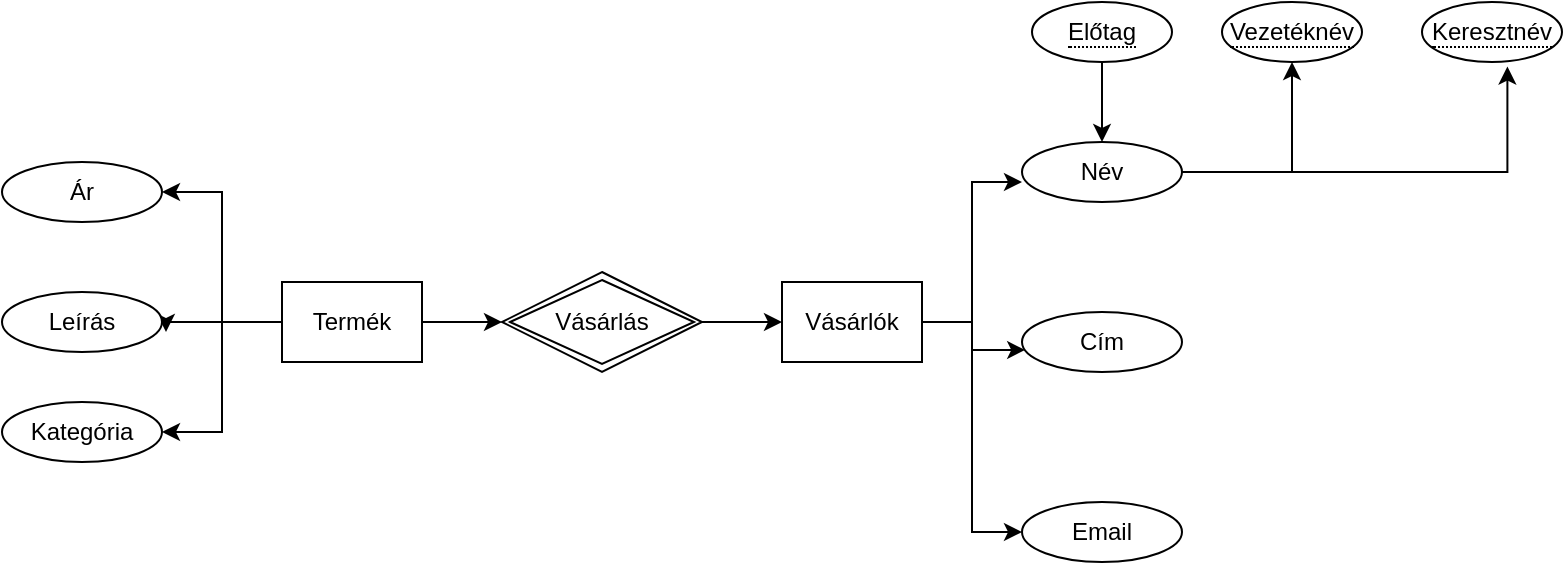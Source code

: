 <mxfile version="14.0.4" type="github">
  <diagram id="R2lEEEUBdFMjLlhIrx00" name="Page-1">
    <mxGraphModel dx="1185" dy="662" grid="1" gridSize="10" guides="1" tooltips="1" connect="1" arrows="1" fold="1" page="1" pageScale="1" pageWidth="850" pageHeight="1100" math="0" shadow="0" extFonts="Permanent Marker^https://fonts.googleapis.com/css?family=Permanent+Marker">
      <root>
        <mxCell id="0" />
        <mxCell id="1" parent="0" />
        <mxCell id="E2jrp3708x2jS2G416op-21" style="edgeStyle=orthogonalEdgeStyle;rounded=0;orthogonalLoop=1;jettySize=auto;html=1;entryX=1;entryY=0.5;entryDx=0;entryDy=0;" edge="1" parent="1" source="E2jrp3708x2jS2G416op-2" target="E2jrp3708x2jS2G416op-4">
          <mxGeometry relative="1" as="geometry" />
        </mxCell>
        <mxCell id="E2jrp3708x2jS2G416op-22" style="edgeStyle=orthogonalEdgeStyle;rounded=0;orthogonalLoop=1;jettySize=auto;html=1;" edge="1" parent="1" source="E2jrp3708x2jS2G416op-2">
          <mxGeometry relative="1" as="geometry">
            <mxPoint x="102" y="195" as="targetPoint" />
            <Array as="points">
              <mxPoint x="102" y="190" />
            </Array>
          </mxGeometry>
        </mxCell>
        <mxCell id="E2jrp3708x2jS2G416op-23" style="edgeStyle=orthogonalEdgeStyle;rounded=0;orthogonalLoop=1;jettySize=auto;html=1;entryX=1;entryY=0.5;entryDx=0;entryDy=0;" edge="1" parent="1" source="E2jrp3708x2jS2G416op-2" target="E2jrp3708x2jS2G416op-13">
          <mxGeometry relative="1" as="geometry" />
        </mxCell>
        <mxCell id="E2jrp3708x2jS2G416op-25" style="edgeStyle=orthogonalEdgeStyle;rounded=0;orthogonalLoop=1;jettySize=auto;html=1;entryX=0;entryY=0.5;entryDx=0;entryDy=0;" edge="1" parent="1" source="E2jrp3708x2jS2G416op-2" target="E2jrp3708x2jS2G416op-24">
          <mxGeometry relative="1" as="geometry" />
        </mxCell>
        <mxCell id="E2jrp3708x2jS2G416op-2" value="Termék&lt;br&gt;" style="whiteSpace=wrap;html=1;align=center;" vertex="1" parent="1">
          <mxGeometry x="160" y="170" width="70" height="40" as="geometry" />
        </mxCell>
        <mxCell id="E2jrp3708x2jS2G416op-18" value="" style="edgeStyle=orthogonalEdgeStyle;rounded=0;orthogonalLoop=1;jettySize=auto;html=1;entryX=0;entryY=0.667;entryDx=0;entryDy=0;entryPerimeter=0;" edge="1" parent="1" source="E2jrp3708x2jS2G416op-3" target="E2jrp3708x2jS2G416op-15">
          <mxGeometry relative="1" as="geometry" />
        </mxCell>
        <mxCell id="E2jrp3708x2jS2G416op-19" style="edgeStyle=orthogonalEdgeStyle;rounded=0;orthogonalLoop=1;jettySize=auto;html=1;entryX=0.02;entryY=0.633;entryDx=0;entryDy=0;entryPerimeter=0;" edge="1" parent="1" source="E2jrp3708x2jS2G416op-3" target="E2jrp3708x2jS2G416op-16">
          <mxGeometry relative="1" as="geometry" />
        </mxCell>
        <mxCell id="E2jrp3708x2jS2G416op-20" style="edgeStyle=orthogonalEdgeStyle;rounded=0;orthogonalLoop=1;jettySize=auto;html=1;entryX=0;entryY=0.5;entryDx=0;entryDy=0;" edge="1" parent="1" source="E2jrp3708x2jS2G416op-3" target="E2jrp3708x2jS2G416op-17">
          <mxGeometry relative="1" as="geometry" />
        </mxCell>
        <mxCell id="E2jrp3708x2jS2G416op-3" value="Vásárlók" style="whiteSpace=wrap;html=1;align=center;" vertex="1" parent="1">
          <mxGeometry x="410" y="170" width="70" height="40" as="geometry" />
        </mxCell>
        <mxCell id="E2jrp3708x2jS2G416op-4" value="Ár" style="ellipse;whiteSpace=wrap;html=1;align=center;" vertex="1" parent="1">
          <mxGeometry x="20" y="110" width="80" height="30" as="geometry" />
        </mxCell>
        <mxCell id="E2jrp3708x2jS2G416op-11" value="Leírás" style="ellipse;whiteSpace=wrap;html=1;align=center;" vertex="1" parent="1">
          <mxGeometry x="20" y="175" width="80" height="30" as="geometry" />
        </mxCell>
        <mxCell id="E2jrp3708x2jS2G416op-13" value="Kategória" style="ellipse;whiteSpace=wrap;html=1;align=center;" vertex="1" parent="1">
          <mxGeometry x="20" y="230" width="80" height="30" as="geometry" />
        </mxCell>
        <mxCell id="E2jrp3708x2jS2G416op-31" style="edgeStyle=orthogonalEdgeStyle;rounded=0;orthogonalLoop=1;jettySize=auto;html=1;entryX=0.5;entryY=1;entryDx=0;entryDy=0;" edge="1" parent="1" source="E2jrp3708x2jS2G416op-15" target="E2jrp3708x2jS2G416op-27">
          <mxGeometry relative="1" as="geometry" />
        </mxCell>
        <mxCell id="E2jrp3708x2jS2G416op-32" style="edgeStyle=orthogonalEdgeStyle;rounded=0;orthogonalLoop=1;jettySize=auto;html=1;entryX=0.61;entryY=1.076;entryDx=0;entryDy=0;entryPerimeter=0;" edge="1" parent="1" source="E2jrp3708x2jS2G416op-15" target="E2jrp3708x2jS2G416op-28">
          <mxGeometry relative="1" as="geometry" />
        </mxCell>
        <mxCell id="E2jrp3708x2jS2G416op-15" value="Név" style="ellipse;whiteSpace=wrap;html=1;align=center;" vertex="1" parent="1">
          <mxGeometry x="530" y="100" width="80" height="30" as="geometry" />
        </mxCell>
        <mxCell id="E2jrp3708x2jS2G416op-16" value="Cím" style="ellipse;whiteSpace=wrap;html=1;align=center;" vertex="1" parent="1">
          <mxGeometry x="530" y="185" width="80" height="30" as="geometry" />
        </mxCell>
        <mxCell id="E2jrp3708x2jS2G416op-17" value="Email" style="ellipse;whiteSpace=wrap;html=1;align=center;" vertex="1" parent="1">
          <mxGeometry x="530" y="280" width="80" height="30" as="geometry" />
        </mxCell>
        <mxCell id="E2jrp3708x2jS2G416op-26" style="edgeStyle=orthogonalEdgeStyle;rounded=0;orthogonalLoop=1;jettySize=auto;html=1;entryX=0;entryY=0.5;entryDx=0;entryDy=0;" edge="1" parent="1" source="E2jrp3708x2jS2G416op-24" target="E2jrp3708x2jS2G416op-3">
          <mxGeometry relative="1" as="geometry" />
        </mxCell>
        <mxCell id="E2jrp3708x2jS2G416op-24" value="Vásárlás" style="shape=rhombus;double=1;perimeter=rhombusPerimeter;whiteSpace=wrap;html=1;align=center;" vertex="1" parent="1">
          <mxGeometry x="270" y="165" width="100" height="50" as="geometry" />
        </mxCell>
        <mxCell id="E2jrp3708x2jS2G416op-27" value="&lt;span style=&quot;border-bottom: 1px dotted&quot;&gt;Vezetéknév&lt;/span&gt;" style="ellipse;whiteSpace=wrap;html=1;align=center;" vertex="1" parent="1">
          <mxGeometry x="630" y="30" width="70" height="30" as="geometry" />
        </mxCell>
        <mxCell id="E2jrp3708x2jS2G416op-28" value="&lt;span style=&quot;border-bottom: 1px dotted&quot;&gt;Keresztnév&lt;/span&gt;" style="ellipse;whiteSpace=wrap;html=1;align=center;" vertex="1" parent="1">
          <mxGeometry x="730" y="30" width="70" height="30" as="geometry" />
        </mxCell>
        <mxCell id="E2jrp3708x2jS2G416op-30" style="edgeStyle=orthogonalEdgeStyle;rounded=0;orthogonalLoop=1;jettySize=auto;html=1;" edge="1" parent="1" source="E2jrp3708x2jS2G416op-29" target="E2jrp3708x2jS2G416op-15">
          <mxGeometry relative="1" as="geometry" />
        </mxCell>
        <mxCell id="E2jrp3708x2jS2G416op-29" value="&lt;span style=&quot;border-bottom: 1px dotted&quot;&gt;Előtag&lt;/span&gt;" style="ellipse;whiteSpace=wrap;html=1;align=center;" vertex="1" parent="1">
          <mxGeometry x="535" y="30" width="70" height="30" as="geometry" />
        </mxCell>
      </root>
    </mxGraphModel>
  </diagram>
</mxfile>

